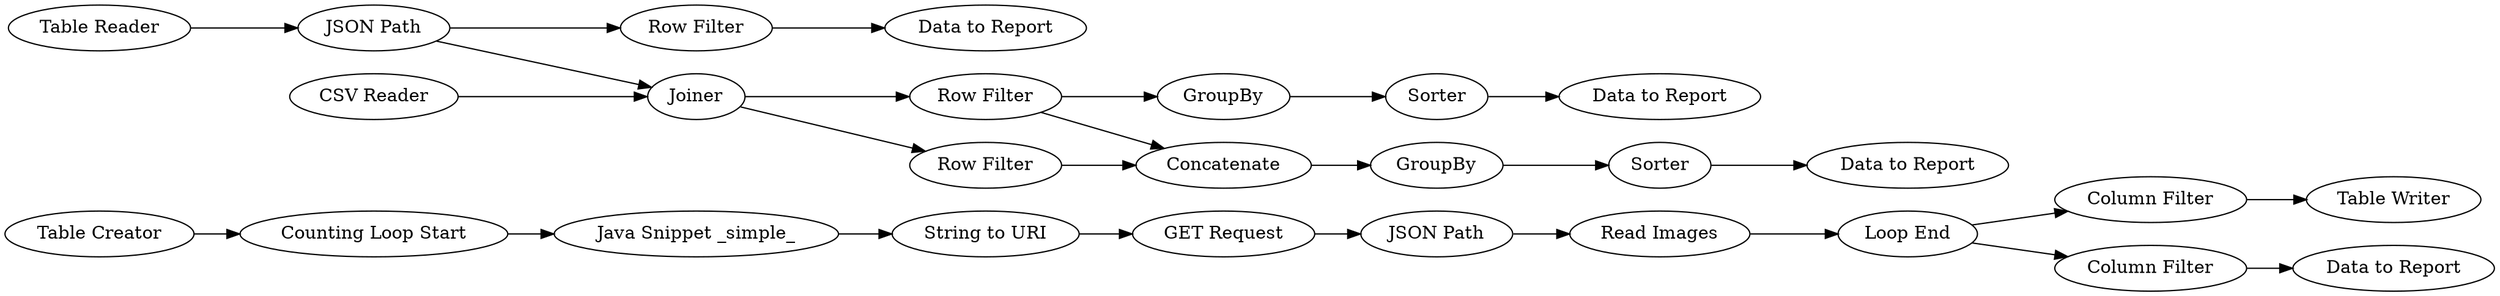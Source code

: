 digraph {
	6 [label="Counting Loop Start"]
	10 [label="Loop End"]
	11 [label="Table Creator"]
	12 [label="Java Snippet _simple_"]
	13 [label="GET Request"]
	14 [label="String to URI"]
	15 [label="JSON Path"]
	17 [label="Read Images"]
	21 [label="Column Filter"]
	22 [label="Table Writer"]
	23 [label="Table Reader"]
	24 [label="JSON Path"]
	26 [label="Row Filter"]
	27 [label="Data to Report"]
	28 [label="CSV Reader"]
	29 [label=Joiner]
	30 [label="Row Filter"]
	31 [label=GroupBy]
	32 [label=Sorter]
	33 [label="Data to Report"]
	34 [label="Row Filter"]
	35 [label=Concatenate]
	36 [label=GroupBy]
	37 [label=Sorter]
	38 [label="Data to Report"]
	39 [label="Column Filter"]
	40 [label="Data to Report"]
	6 -> 12
	10 -> 21
	10 -> 39
	11 -> 6
	12 -> 14
	13 -> 15
	14 -> 13
	15 -> 17
	17 -> 10
	21 -> 22
	23 -> 24
	24 -> 26
	24 -> 29
	26 -> 27
	28 -> 29
	29 -> 30
	29 -> 34
	30 -> 31
	30 -> 35
	31 -> 32
	32 -> 33
	34 -> 35
	35 -> 36
	36 -> 37
	37 -> 38
	39 -> 40
	rankdir=LR
}
